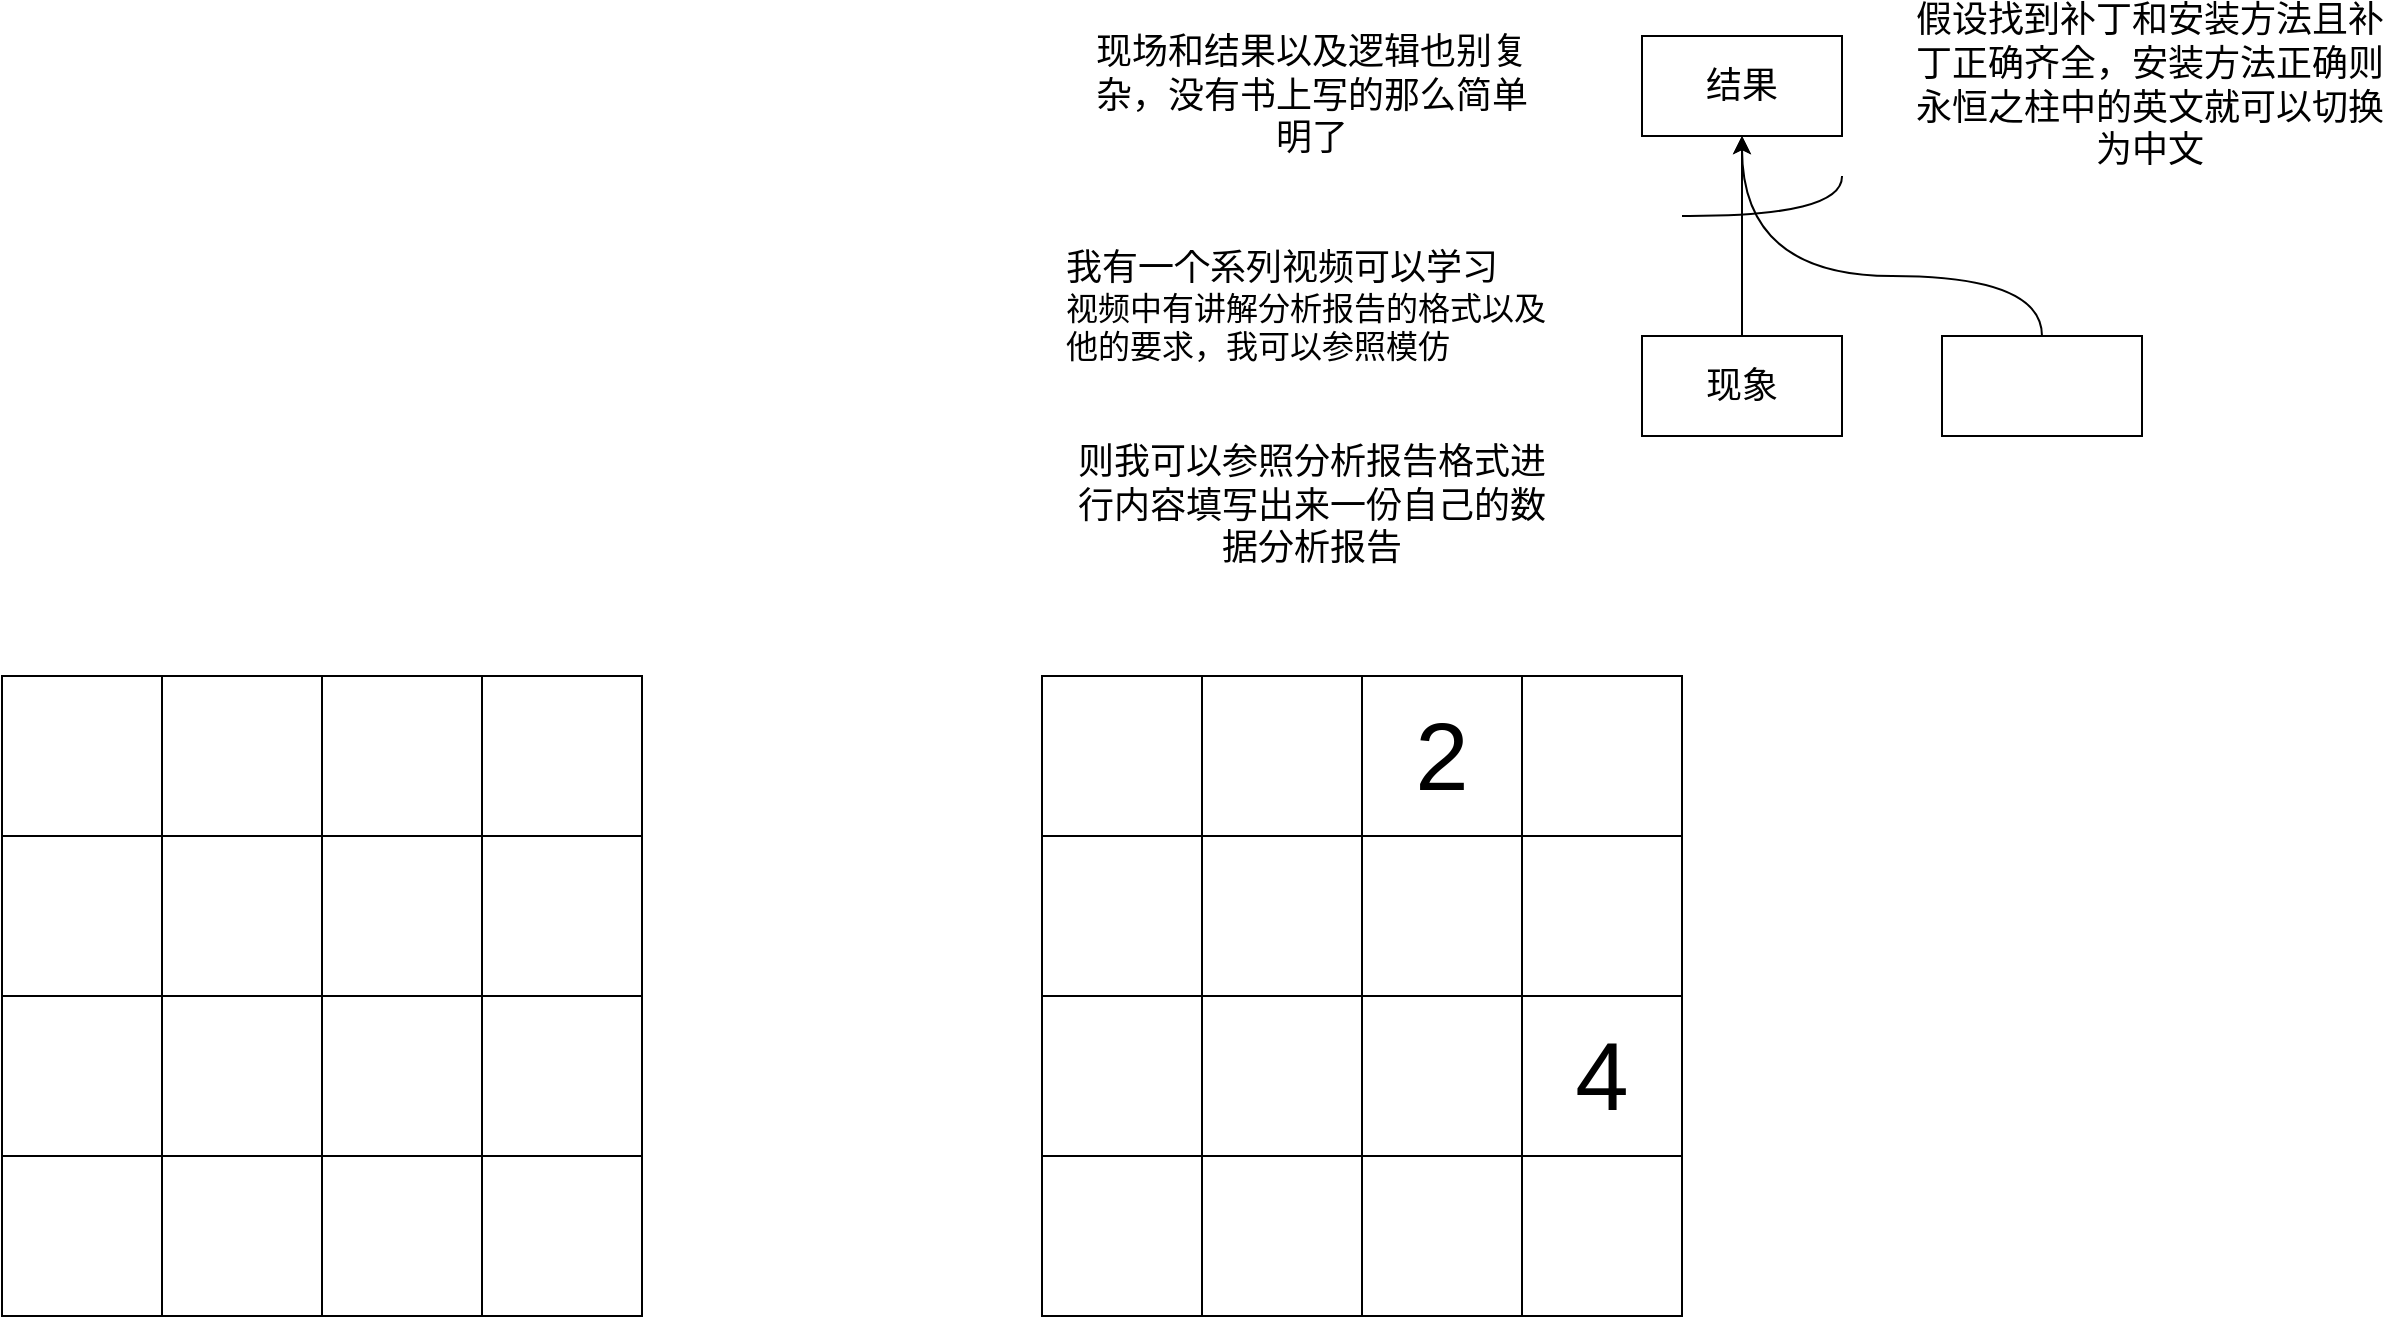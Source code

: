 <mxfile version="22.1.18" type="github">
  <diagram name="第 1 页" id="7Qjpa9ZFu0fZMU6uaSOI">
    <mxGraphModel dx="2501" dy="754" grid="1" gridSize="10" guides="1" tooltips="1" connect="1" arrows="1" fold="1" page="1" pageScale="1" pageWidth="827" pageHeight="1169" math="0" shadow="0">
      <root>
        <mxCell id="0" />
        <mxCell id="1" parent="0" />
        <mxCell id="0LUEohw0wYI0wddUHdcj-3" style="edgeStyle=orthogonalEdgeStyle;rounded=0;orthogonalLoop=1;jettySize=auto;html=1;entryX=0.5;entryY=1;entryDx=0;entryDy=0;" parent="1" source="sBUcJT7NgdSLqTTxF6SH-1" target="0LUEohw0wYI0wddUHdcj-1" edge="1">
          <mxGeometry relative="1" as="geometry" />
        </mxCell>
        <mxCell id="sBUcJT7NgdSLqTTxF6SH-1" value="&lt;font style=&quot;font-size: 18px;&quot;&gt;现象&lt;/font&gt;" style="rounded=0;whiteSpace=wrap;html=1;" parent="1" vertex="1">
          <mxGeometry x="40" y="430" width="100" height="50" as="geometry" />
        </mxCell>
        <mxCell id="0LUEohw0wYI0wddUHdcj-1" value="&lt;font style=&quot;font-size: 18px;&quot;&gt;结果&lt;/font&gt;" style="rounded=0;whiteSpace=wrap;html=1;" parent="1" vertex="1">
          <mxGeometry x="40" y="280" width="100" height="50" as="geometry" />
        </mxCell>
        <mxCell id="0LUEohw0wYI0wddUHdcj-4" style="edgeStyle=orthogonalEdgeStyle;rounded=0;orthogonalLoop=1;jettySize=auto;html=1;entryX=0.5;entryY=1;entryDx=0;entryDy=0;curved=1;" parent="1" source="0LUEohw0wYI0wddUHdcj-2" target="0LUEohw0wYI0wddUHdcj-1" edge="1">
          <mxGeometry relative="1" as="geometry">
            <Array as="points">
              <mxPoint x="240" y="400" />
              <mxPoint x="90" y="400" />
            </Array>
          </mxGeometry>
        </mxCell>
        <mxCell id="0LUEohw0wYI0wddUHdcj-2" value="" style="rounded=0;whiteSpace=wrap;html=1;" parent="1" vertex="1">
          <mxGeometry x="190" y="430" width="100" height="50" as="geometry" />
        </mxCell>
        <mxCell id="0LUEohw0wYI0wddUHdcj-5" value="" style="endArrow=none;html=1;rounded=0;edgeStyle=orthogonalEdgeStyle;curved=1;" parent="1" edge="1">
          <mxGeometry width="50" height="50" relative="1" as="geometry">
            <mxPoint x="60" y="370" as="sourcePoint" />
            <mxPoint x="140" y="350" as="targetPoint" />
          </mxGeometry>
        </mxCell>
        <mxCell id="0LUEohw0wYI0wddUHdcj-6" value="&lt;font style=&quot;font-size: 18px;&quot;&gt;假设找到补丁和安装方法且补丁正确齐全，安装方法正确则永恒之柱中的英文就可以切换为中文&lt;/font&gt;" style="text;html=1;strokeColor=none;fillColor=none;align=center;verticalAlign=middle;whiteSpace=wrap;rounded=0;" parent="1" vertex="1">
          <mxGeometry x="174" y="270" width="240" height="70" as="geometry" />
        </mxCell>
        <mxCell id="-e4Unl1jmkNUCEUF7GBw-1" value="&lt;font style=&quot;font-size: 18px;&quot;&gt;现场和结果以及逻辑也别复杂，没有书上写的那么简单明了&lt;/font&gt;" style="text;html=1;strokeColor=none;fillColor=none;align=center;verticalAlign=middle;whiteSpace=wrap;rounded=0;" parent="1" vertex="1">
          <mxGeometry x="-240" y="280" width="230" height="60" as="geometry" />
        </mxCell>
        <mxCell id="-e4Unl1jmkNUCEUF7GBw-2" value="&lt;font style=&quot;font-size: 18px;&quot;&gt;则我可以参照分析报告格式进行内容填写出来一份自己的数据分析报告&lt;/font&gt;" style="text;html=1;strokeColor=none;fillColor=none;align=center;verticalAlign=middle;whiteSpace=wrap;rounded=0;" parent="1" vertex="1">
          <mxGeometry x="-250" y="480" width="250" height="70" as="geometry" />
        </mxCell>
        <mxCell id="-e4Unl1jmkNUCEUF7GBw-3" value="&lt;div align=&quot;left&quot;&gt;&lt;font style=&quot;font-size: 18px;&quot;&gt;我有一个系列视频可以学习&lt;/font&gt;&lt;/div&gt;&lt;div align=&quot;left&quot;&gt;&lt;font size=&quot;3&quot;&gt;视频中有讲解分析报告的格式以及他的要求，我可以参照模仿&lt;br&gt;&lt;/font&gt;&lt;/div&gt;" style="text;html=1;strokeColor=none;fillColor=none;align=left;verticalAlign=middle;whiteSpace=wrap;rounded=0;" parent="1" vertex="1">
          <mxGeometry x="-250" y="380" width="250" height="70" as="geometry" />
        </mxCell>
        <mxCell id="KHfqfu53Otc5PW0wO-92-1" value="" style="whiteSpace=wrap;html=1;aspect=fixed;" vertex="1" parent="1">
          <mxGeometry x="-540" y="840" width="80" height="80" as="geometry" />
        </mxCell>
        <mxCell id="KHfqfu53Otc5PW0wO-92-2" value="" style="whiteSpace=wrap;html=1;aspect=fixed;" vertex="1" parent="1">
          <mxGeometry x="-540" y="680" width="80" height="80" as="geometry" />
        </mxCell>
        <mxCell id="KHfqfu53Otc5PW0wO-92-3" value="" style="whiteSpace=wrap;html=1;aspect=fixed;" vertex="1" parent="1">
          <mxGeometry x="-620" y="680" width="80" height="80" as="geometry" />
        </mxCell>
        <mxCell id="KHfqfu53Otc5PW0wO-92-4" value="" style="whiteSpace=wrap;html=1;aspect=fixed;" vertex="1" parent="1">
          <mxGeometry x="-700" y="680" width="80" height="80" as="geometry" />
        </mxCell>
        <mxCell id="KHfqfu53Otc5PW0wO-92-5" value="" style="whiteSpace=wrap;html=1;aspect=fixed;" vertex="1" parent="1">
          <mxGeometry x="-780" y="680" width="80" height="80" as="geometry" />
        </mxCell>
        <mxCell id="KHfqfu53Otc5PW0wO-92-6" value="" style="whiteSpace=wrap;html=1;aspect=fixed;" vertex="1" parent="1">
          <mxGeometry x="-540" y="600" width="80" height="80" as="geometry" />
        </mxCell>
        <mxCell id="KHfqfu53Otc5PW0wO-92-7" value="" style="whiteSpace=wrap;html=1;aspect=fixed;" vertex="1" parent="1">
          <mxGeometry x="-620" y="600" width="80" height="80" as="geometry" />
        </mxCell>
        <mxCell id="KHfqfu53Otc5PW0wO-92-8" value="" style="whiteSpace=wrap;html=1;aspect=fixed;" vertex="1" parent="1">
          <mxGeometry x="-700" y="600" width="80" height="80" as="geometry" />
        </mxCell>
        <mxCell id="KHfqfu53Otc5PW0wO-92-9" value="" style="whiteSpace=wrap;html=1;aspect=fixed;" vertex="1" parent="1">
          <mxGeometry x="-780" y="600" width="80" height="80" as="geometry" />
        </mxCell>
        <mxCell id="KHfqfu53Otc5PW0wO-92-10" value="" style="whiteSpace=wrap;html=1;aspect=fixed;" vertex="1" parent="1">
          <mxGeometry x="-620" y="840" width="80" height="80" as="geometry" />
        </mxCell>
        <mxCell id="KHfqfu53Otc5PW0wO-92-11" value="" style="whiteSpace=wrap;html=1;aspect=fixed;" vertex="1" parent="1">
          <mxGeometry x="-700" y="840" width="80" height="80" as="geometry" />
        </mxCell>
        <mxCell id="KHfqfu53Otc5PW0wO-92-12" value="" style="whiteSpace=wrap;html=1;aspect=fixed;" vertex="1" parent="1">
          <mxGeometry x="-780" y="840" width="80" height="80" as="geometry" />
        </mxCell>
        <mxCell id="KHfqfu53Otc5PW0wO-92-13" value="" style="whiteSpace=wrap;html=1;aspect=fixed;" vertex="1" parent="1">
          <mxGeometry x="-540" y="760" width="80" height="80" as="geometry" />
        </mxCell>
        <mxCell id="KHfqfu53Otc5PW0wO-92-14" value="" style="whiteSpace=wrap;html=1;aspect=fixed;" vertex="1" parent="1">
          <mxGeometry x="-620" y="760" width="80" height="80" as="geometry" />
        </mxCell>
        <mxCell id="KHfqfu53Otc5PW0wO-92-15" value="" style="whiteSpace=wrap;html=1;aspect=fixed;" vertex="1" parent="1">
          <mxGeometry x="-700" y="760" width="80" height="80" as="geometry" />
        </mxCell>
        <mxCell id="KHfqfu53Otc5PW0wO-92-16" value="" style="whiteSpace=wrap;html=1;aspect=fixed;" vertex="1" parent="1">
          <mxGeometry x="-780" y="760" width="80" height="80" as="geometry" />
        </mxCell>
        <mxCell id="KHfqfu53Otc5PW0wO-92-17" value="" style="whiteSpace=wrap;html=1;aspect=fixed;" vertex="1" parent="1">
          <mxGeometry x="-20" y="840" width="80" height="80" as="geometry" />
        </mxCell>
        <mxCell id="KHfqfu53Otc5PW0wO-92-18" value="" style="whiteSpace=wrap;html=1;aspect=fixed;" vertex="1" parent="1">
          <mxGeometry x="-20" y="680" width="80" height="80" as="geometry" />
        </mxCell>
        <mxCell id="KHfqfu53Otc5PW0wO-92-19" value="" style="whiteSpace=wrap;html=1;aspect=fixed;" vertex="1" parent="1">
          <mxGeometry x="-100" y="680" width="80" height="80" as="geometry" />
        </mxCell>
        <mxCell id="KHfqfu53Otc5PW0wO-92-20" value="" style="whiteSpace=wrap;html=1;aspect=fixed;" vertex="1" parent="1">
          <mxGeometry x="-180" y="680" width="80" height="80" as="geometry" />
        </mxCell>
        <mxCell id="KHfqfu53Otc5PW0wO-92-21" value="" style="whiteSpace=wrap;html=1;aspect=fixed;" vertex="1" parent="1">
          <mxGeometry x="-260" y="680" width="80" height="80" as="geometry" />
        </mxCell>
        <mxCell id="KHfqfu53Otc5PW0wO-92-22" value="" style="whiteSpace=wrap;html=1;aspect=fixed;" vertex="1" parent="1">
          <mxGeometry x="-20" y="600" width="80" height="80" as="geometry" />
        </mxCell>
        <mxCell id="KHfqfu53Otc5PW0wO-92-23" value="&lt;font style=&quot;font-size: 48px;&quot;&gt;2&lt;/font&gt;" style="whiteSpace=wrap;html=1;aspect=fixed;" vertex="1" parent="1">
          <mxGeometry x="-100" y="600" width="80" height="80" as="geometry" />
        </mxCell>
        <mxCell id="KHfqfu53Otc5PW0wO-92-24" value="" style="whiteSpace=wrap;html=1;aspect=fixed;" vertex="1" parent="1">
          <mxGeometry x="-180" y="600" width="80" height="80" as="geometry" />
        </mxCell>
        <mxCell id="KHfqfu53Otc5PW0wO-92-25" value="" style="whiteSpace=wrap;html=1;aspect=fixed;" vertex="1" parent="1">
          <mxGeometry x="-260" y="600" width="80" height="80" as="geometry" />
        </mxCell>
        <mxCell id="KHfqfu53Otc5PW0wO-92-26" value="" style="whiteSpace=wrap;html=1;aspect=fixed;" vertex="1" parent="1">
          <mxGeometry x="-100" y="840" width="80" height="80" as="geometry" />
        </mxCell>
        <mxCell id="KHfqfu53Otc5PW0wO-92-27" value="" style="whiteSpace=wrap;html=1;aspect=fixed;" vertex="1" parent="1">
          <mxGeometry x="-180" y="840" width="80" height="80" as="geometry" />
        </mxCell>
        <mxCell id="KHfqfu53Otc5PW0wO-92-28" value="" style="whiteSpace=wrap;html=1;aspect=fixed;" vertex="1" parent="1">
          <mxGeometry x="-260" y="840" width="80" height="80" as="geometry" />
        </mxCell>
        <mxCell id="KHfqfu53Otc5PW0wO-92-29" value="&lt;font style=&quot;font-size: 48px;&quot;&gt;4&lt;/font&gt;" style="whiteSpace=wrap;html=1;aspect=fixed;" vertex="1" parent="1">
          <mxGeometry x="-20" y="760" width="80" height="80" as="geometry" />
        </mxCell>
        <mxCell id="KHfqfu53Otc5PW0wO-92-30" value="" style="whiteSpace=wrap;html=1;aspect=fixed;" vertex="1" parent="1">
          <mxGeometry x="-100" y="760" width="80" height="80" as="geometry" />
        </mxCell>
        <mxCell id="KHfqfu53Otc5PW0wO-92-31" value="" style="whiteSpace=wrap;html=1;aspect=fixed;" vertex="1" parent="1">
          <mxGeometry x="-180" y="760" width="80" height="80" as="geometry" />
        </mxCell>
        <mxCell id="KHfqfu53Otc5PW0wO-92-32" value="" style="whiteSpace=wrap;html=1;aspect=fixed;" vertex="1" parent="1">
          <mxGeometry x="-260" y="760" width="80" height="80" as="geometry" />
        </mxCell>
      </root>
    </mxGraphModel>
  </diagram>
</mxfile>
